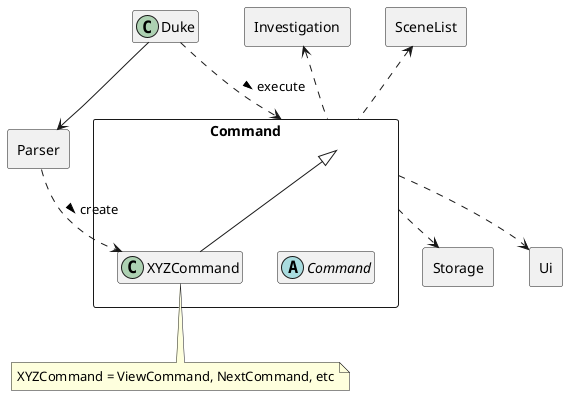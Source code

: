 @startuml

allowmixing
skinparam componentStyle rectangle

class Duke

component Ui
component Storage
component Investigation
component SceneList
component Parser
component Command {
    abstract class Command
    Class XYZCommand
}


Duke --> Parser
Duke ..> Command: execute >
Parser ..> XYZCommand: create >
Command <|-- XYZCommand
Command ..> Storage
Command ..> Ui
Investigation <.. Command
SceneList <.. Command
note bottom of XYZCommand: XYZCommand = ViewCommand, NextCommand, etc

hide members

@enduml
